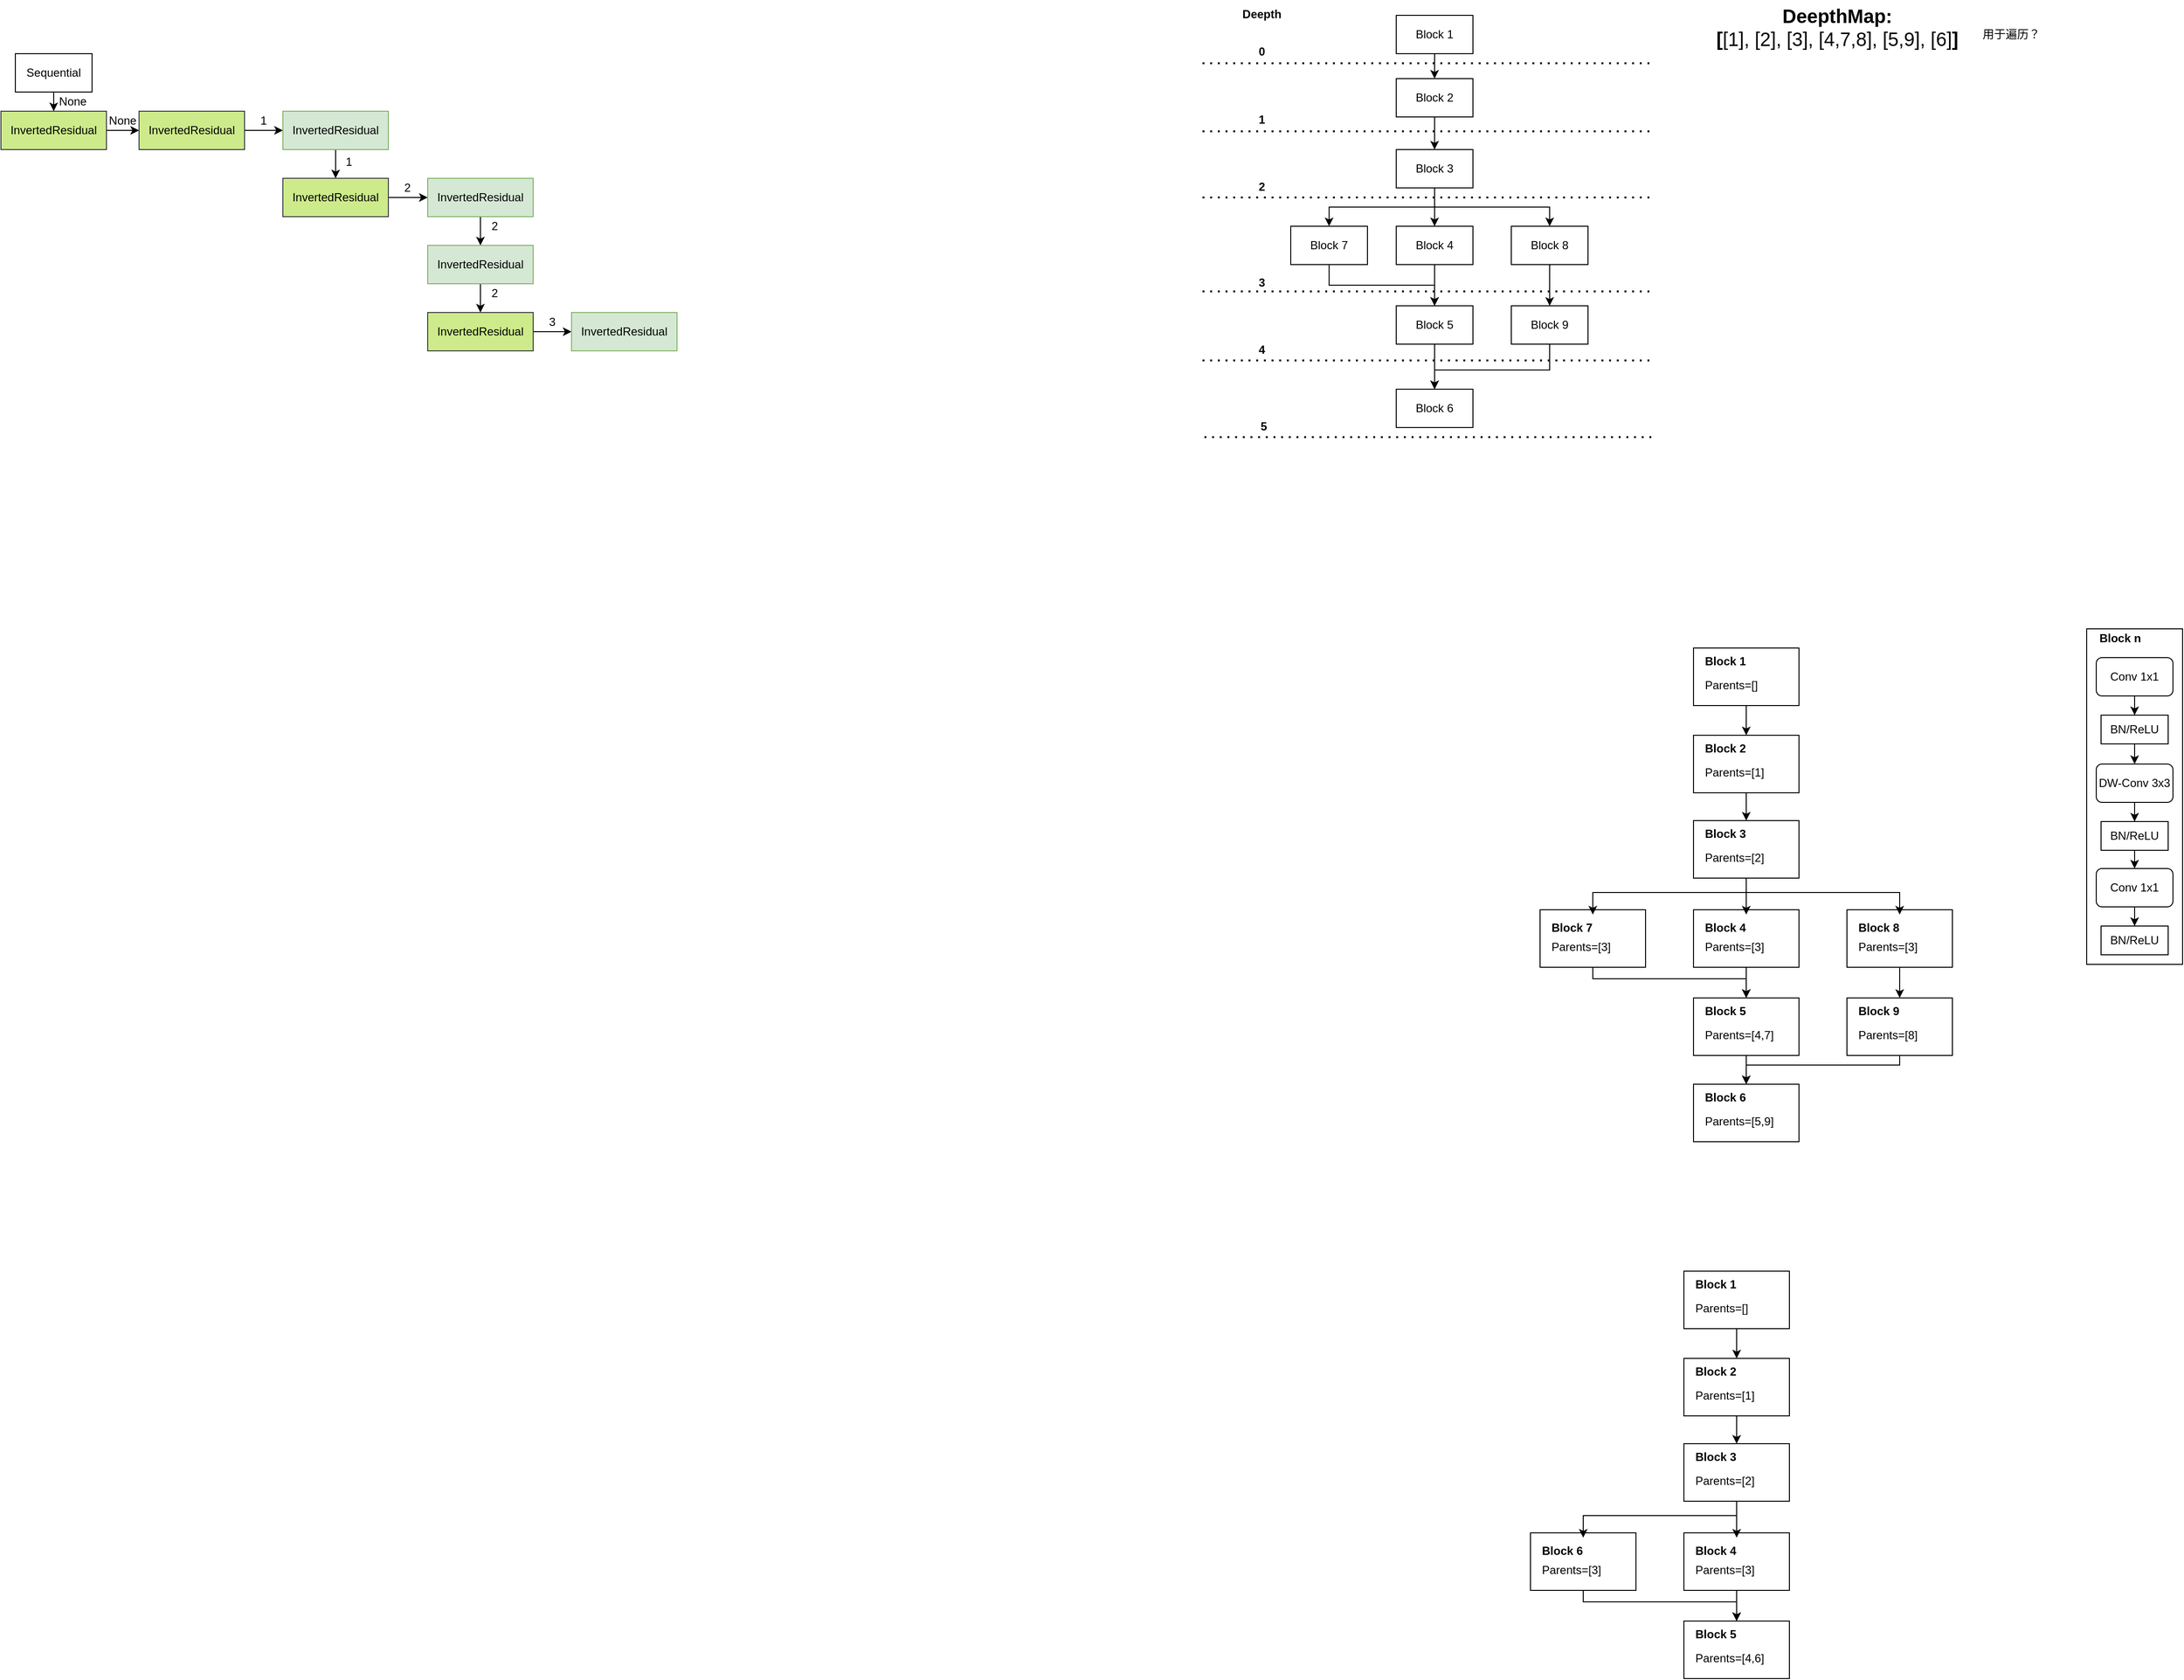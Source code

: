 <mxfile version="14.7.6" type="github">
  <diagram id="yYSWFKsf4J-W59a8yVvI" name="Page-1">
    <mxGraphModel dx="461" dy="673" grid="1" gridSize="10" guides="1" tooltips="1" connect="1" arrows="1" fold="1" page="1" pageScale="1" pageWidth="827" pageHeight="1169" math="0" shadow="0">
      <root>
        <mxCell id="0" />
        <mxCell id="1" parent="0" />
        <mxCell id="Z5-3QnoSSxAkNdHi2Z3w-297" value="" style="rounded=0;whiteSpace=wrap;html=1;" vertex="1" parent="1">
          <mxGeometry x="2520" y="720" width="100" height="350" as="geometry" />
        </mxCell>
        <mxCell id="Z5-3QnoSSxAkNdHi2Z3w-9" style="edgeStyle=orthogonalEdgeStyle;rounded=0;orthogonalLoop=1;jettySize=auto;html=1;exitX=0.5;exitY=1;exitDx=0;exitDy=0;" edge="1" parent="1" source="Z5-3QnoSSxAkNdHi2Z3w-1" target="Z5-3QnoSSxAkNdHi2Z3w-2">
          <mxGeometry relative="1" as="geometry" />
        </mxCell>
        <mxCell id="Z5-3QnoSSxAkNdHi2Z3w-1" value="Sequential" style="rounded=0;whiteSpace=wrap;html=1;" vertex="1" parent="1">
          <mxGeometry x="360" y="120" width="80" height="40" as="geometry" />
        </mxCell>
        <mxCell id="Z5-3QnoSSxAkNdHi2Z3w-10" style="edgeStyle=orthogonalEdgeStyle;rounded=0;orthogonalLoop=1;jettySize=auto;html=1;" edge="1" parent="1" source="Z5-3QnoSSxAkNdHi2Z3w-2" target="Z5-3QnoSSxAkNdHi2Z3w-4">
          <mxGeometry relative="1" as="geometry" />
        </mxCell>
        <mxCell id="Z5-3QnoSSxAkNdHi2Z3w-2" value="InvertedResidual" style="rounded=0;whiteSpace=wrap;html=1;fillColor=#cdeb8b;strokeColor=#36393d;" vertex="1" parent="1">
          <mxGeometry x="345" y="180" width="110" height="40" as="geometry" />
        </mxCell>
        <mxCell id="Z5-3QnoSSxAkNdHi2Z3w-11" style="edgeStyle=orthogonalEdgeStyle;rounded=0;orthogonalLoop=1;jettySize=auto;html=1;exitX=0.5;exitY=1;exitDx=0;exitDy=0;" edge="1" parent="1" source="Z5-3QnoSSxAkNdHi2Z3w-4" target="Z5-3QnoSSxAkNdHi2Z3w-5">
          <mxGeometry relative="1" as="geometry">
            <Array as="points">
              <mxPoint x="544" y="200" />
            </Array>
          </mxGeometry>
        </mxCell>
        <mxCell id="Z5-3QnoSSxAkNdHi2Z3w-4" value="InvertedResidual" style="rounded=0;whiteSpace=wrap;html=1;fillColor=#cdeb8b;strokeColor=#36393d;" vertex="1" parent="1">
          <mxGeometry x="489" y="180" width="110" height="40" as="geometry" />
        </mxCell>
        <mxCell id="Z5-3QnoSSxAkNdHi2Z3w-12" style="edgeStyle=orthogonalEdgeStyle;rounded=0;orthogonalLoop=1;jettySize=auto;html=1;exitX=0.5;exitY=1;exitDx=0;exitDy=0;" edge="1" parent="1" source="Z5-3QnoSSxAkNdHi2Z3w-5" target="Z5-3QnoSSxAkNdHi2Z3w-6">
          <mxGeometry relative="1" as="geometry" />
        </mxCell>
        <mxCell id="Z5-3QnoSSxAkNdHi2Z3w-5" value="InvertedResidual" style="rounded=0;whiteSpace=wrap;html=1;fillColor=#d5e8d4;strokeColor=#82b366;" vertex="1" parent="1">
          <mxGeometry x="639" y="180" width="110" height="40" as="geometry" />
        </mxCell>
        <mxCell id="Z5-3QnoSSxAkNdHi2Z3w-13" style="edgeStyle=orthogonalEdgeStyle;rounded=0;orthogonalLoop=1;jettySize=auto;html=1;exitX=0.5;exitY=1;exitDx=0;exitDy=0;entryX=0;entryY=0.5;entryDx=0;entryDy=0;" edge="1" parent="1" source="Z5-3QnoSSxAkNdHi2Z3w-6" target="Z5-3QnoSSxAkNdHi2Z3w-44">
          <mxGeometry relative="1" as="geometry">
            <mxPoint x="694" y="330" as="targetPoint" />
            <Array as="points">
              <mxPoint x="694" y="270" />
            </Array>
          </mxGeometry>
        </mxCell>
        <mxCell id="Z5-3QnoSSxAkNdHi2Z3w-6" value="InvertedResidual" style="rounded=0;whiteSpace=wrap;html=1;fillColor=#cdeb8b;strokeColor=#36393d;" vertex="1" parent="1">
          <mxGeometry x="639" y="250" width="110" height="40" as="geometry" />
        </mxCell>
        <mxCell id="Z5-3QnoSSxAkNdHi2Z3w-39" value="&lt;div&gt;None&lt;br&gt;&lt;/div&gt;" style="text;html=1;strokeColor=none;fillColor=none;align=center;verticalAlign=middle;whiteSpace=wrap;rounded=0;" vertex="1" parent="1">
          <mxGeometry x="400" y="160" width="40" height="20" as="geometry" />
        </mxCell>
        <mxCell id="Z5-3QnoSSxAkNdHi2Z3w-41" value="&lt;div&gt;None&lt;br&gt;&lt;/div&gt;" style="text;html=1;strokeColor=none;fillColor=none;align=center;verticalAlign=middle;whiteSpace=wrap;rounded=0;" vertex="1" parent="1">
          <mxGeometry x="452" y="180" width="40" height="20" as="geometry" />
        </mxCell>
        <mxCell id="Z5-3QnoSSxAkNdHi2Z3w-42" value="1" style="text;html=1;strokeColor=none;fillColor=none;align=center;verticalAlign=middle;whiteSpace=wrap;rounded=0;" vertex="1" parent="1">
          <mxGeometry x="599" y="180" width="40" height="20" as="geometry" />
        </mxCell>
        <mxCell id="Z5-3QnoSSxAkNdHi2Z3w-43" value="2" style="text;html=1;strokeColor=none;fillColor=none;align=center;verticalAlign=middle;whiteSpace=wrap;rounded=0;" vertex="1" parent="1">
          <mxGeometry x="749" y="250" width="40" height="20" as="geometry" />
        </mxCell>
        <mxCell id="Z5-3QnoSSxAkNdHi2Z3w-47" style="edgeStyle=orthogonalEdgeStyle;rounded=0;orthogonalLoop=1;jettySize=auto;html=1;exitX=0.5;exitY=1;exitDx=0;exitDy=0;" edge="1" parent="1" source="Z5-3QnoSSxAkNdHi2Z3w-44" target="Z5-3QnoSSxAkNdHi2Z3w-46">
          <mxGeometry relative="1" as="geometry" />
        </mxCell>
        <mxCell id="Z5-3QnoSSxAkNdHi2Z3w-44" value="InvertedResidual" style="rounded=0;whiteSpace=wrap;html=1;fillColor=#d5e8d4;strokeColor=#82b366;" vertex="1" parent="1">
          <mxGeometry x="790" y="250" width="110" height="40" as="geometry" />
        </mxCell>
        <mxCell id="Z5-3QnoSSxAkNdHi2Z3w-45" value="1" style="text;html=1;strokeColor=none;fillColor=none;align=center;verticalAlign=middle;whiteSpace=wrap;rounded=0;" vertex="1" parent="1">
          <mxGeometry x="688" y="223" width="40" height="20" as="geometry" />
        </mxCell>
        <mxCell id="Z5-3QnoSSxAkNdHi2Z3w-51" style="edgeStyle=orthogonalEdgeStyle;rounded=0;orthogonalLoop=1;jettySize=auto;html=1;exitX=0.5;exitY=1;exitDx=0;exitDy=0;" edge="1" parent="1" source="Z5-3QnoSSxAkNdHi2Z3w-46" target="Z5-3QnoSSxAkNdHi2Z3w-50">
          <mxGeometry relative="1" as="geometry" />
        </mxCell>
        <mxCell id="Z5-3QnoSSxAkNdHi2Z3w-46" value="InvertedResidual" style="rounded=0;whiteSpace=wrap;html=1;fillColor=#d5e8d4;strokeColor=#82b366;" vertex="1" parent="1">
          <mxGeometry x="790" y="320" width="110" height="40" as="geometry" />
        </mxCell>
        <mxCell id="Z5-3QnoSSxAkNdHi2Z3w-48" value="2" style="text;html=1;strokeColor=none;fillColor=none;align=center;verticalAlign=middle;whiteSpace=wrap;rounded=0;" vertex="1" parent="1">
          <mxGeometry x="840" y="290" width="40" height="20" as="geometry" />
        </mxCell>
        <mxCell id="Z5-3QnoSSxAkNdHi2Z3w-54" style="edgeStyle=orthogonalEdgeStyle;rounded=0;orthogonalLoop=1;jettySize=auto;html=1;exitX=1;exitY=0.5;exitDx=0;exitDy=0;" edge="1" parent="1" source="Z5-3QnoSSxAkNdHi2Z3w-50" target="Z5-3QnoSSxAkNdHi2Z3w-53">
          <mxGeometry relative="1" as="geometry" />
        </mxCell>
        <mxCell id="Z5-3QnoSSxAkNdHi2Z3w-50" value="InvertedResidual" style="rounded=0;whiteSpace=wrap;html=1;fillColor=#cdeb8b;strokeColor=#36393d;" vertex="1" parent="1">
          <mxGeometry x="790" y="390" width="110" height="40" as="geometry" />
        </mxCell>
        <mxCell id="Z5-3QnoSSxAkNdHi2Z3w-52" value="2" style="text;html=1;strokeColor=none;fillColor=none;align=center;verticalAlign=middle;whiteSpace=wrap;rounded=0;" vertex="1" parent="1">
          <mxGeometry x="840" y="360" width="40" height="20" as="geometry" />
        </mxCell>
        <mxCell id="Z5-3QnoSSxAkNdHi2Z3w-53" value="InvertedResidual" style="rounded=0;whiteSpace=wrap;html=1;fillColor=#d5e8d4;strokeColor=#82b366;" vertex="1" parent="1">
          <mxGeometry x="940" y="390" width="110" height="40" as="geometry" />
        </mxCell>
        <mxCell id="Z5-3QnoSSxAkNdHi2Z3w-55" value="3" style="text;html=1;strokeColor=none;fillColor=none;align=center;verticalAlign=middle;whiteSpace=wrap;rounded=0;" vertex="1" parent="1">
          <mxGeometry x="900" y="390" width="40" height="20" as="geometry" />
        </mxCell>
        <mxCell id="Z5-3QnoSSxAkNdHi2Z3w-64" style="edgeStyle=orthogonalEdgeStyle;rounded=0;orthogonalLoop=1;jettySize=auto;html=1;exitX=0.5;exitY=1;exitDx=0;exitDy=0;" edge="1" parent="1" source="Z5-3QnoSSxAkNdHi2Z3w-57" target="Z5-3QnoSSxAkNdHi2Z3w-58">
          <mxGeometry relative="1" as="geometry" />
        </mxCell>
        <mxCell id="Z5-3QnoSSxAkNdHi2Z3w-57" value="Block 1" style="rounded=0;whiteSpace=wrap;html=1;" vertex="1" parent="1">
          <mxGeometry x="1800" y="80" width="80" height="40" as="geometry" />
        </mxCell>
        <mxCell id="Z5-3QnoSSxAkNdHi2Z3w-65" style="edgeStyle=orthogonalEdgeStyle;rounded=0;orthogonalLoop=1;jettySize=auto;html=1;exitX=0.5;exitY=1;exitDx=0;exitDy=0;" edge="1" parent="1" source="Z5-3QnoSSxAkNdHi2Z3w-58" target="Z5-3QnoSSxAkNdHi2Z3w-59">
          <mxGeometry relative="1" as="geometry" />
        </mxCell>
        <mxCell id="Z5-3QnoSSxAkNdHi2Z3w-58" value="Block 2" style="rounded=0;whiteSpace=wrap;html=1;" vertex="1" parent="1">
          <mxGeometry x="1800" y="146" width="80" height="40" as="geometry" />
        </mxCell>
        <mxCell id="Z5-3QnoSSxAkNdHi2Z3w-66" style="edgeStyle=orthogonalEdgeStyle;rounded=0;orthogonalLoop=1;jettySize=auto;html=1;exitX=0.5;exitY=1;exitDx=0;exitDy=0;entryX=0.5;entryY=0;entryDx=0;entryDy=0;" edge="1" parent="1" source="Z5-3QnoSSxAkNdHi2Z3w-59" target="Z5-3QnoSSxAkNdHi2Z3w-60">
          <mxGeometry relative="1" as="geometry" />
        </mxCell>
        <mxCell id="Z5-3QnoSSxAkNdHi2Z3w-67" style="edgeStyle=orthogonalEdgeStyle;rounded=0;orthogonalLoop=1;jettySize=auto;html=1;exitX=0.5;exitY=1;exitDx=0;exitDy=0;" edge="1" parent="1" source="Z5-3QnoSSxAkNdHi2Z3w-59" target="Z5-3QnoSSxAkNdHi2Z3w-61">
          <mxGeometry relative="1" as="geometry" />
        </mxCell>
        <mxCell id="Z5-3QnoSSxAkNdHi2Z3w-68" style="edgeStyle=orthogonalEdgeStyle;rounded=0;orthogonalLoop=1;jettySize=auto;html=1;exitX=0.5;exitY=1;exitDx=0;exitDy=0;" edge="1" parent="1" source="Z5-3QnoSSxAkNdHi2Z3w-59" target="Z5-3QnoSSxAkNdHi2Z3w-62">
          <mxGeometry relative="1" as="geometry" />
        </mxCell>
        <mxCell id="Z5-3QnoSSxAkNdHi2Z3w-59" value="Block 3" style="rounded=0;whiteSpace=wrap;html=1;" vertex="1" parent="1">
          <mxGeometry x="1800" y="220" width="80" height="40" as="geometry" />
        </mxCell>
        <mxCell id="Z5-3QnoSSxAkNdHi2Z3w-69" style="edgeStyle=orthogonalEdgeStyle;rounded=0;orthogonalLoop=1;jettySize=auto;html=1;exitX=0.5;exitY=1;exitDx=0;exitDy=0;" edge="1" parent="1" source="Z5-3QnoSSxAkNdHi2Z3w-60" target="Z5-3QnoSSxAkNdHi2Z3w-63">
          <mxGeometry relative="1" as="geometry" />
        </mxCell>
        <mxCell id="Z5-3QnoSSxAkNdHi2Z3w-60" value="Block 4" style="rounded=0;whiteSpace=wrap;html=1;" vertex="1" parent="1">
          <mxGeometry x="1800" y="300" width="80" height="40" as="geometry" />
        </mxCell>
        <mxCell id="Z5-3QnoSSxAkNdHi2Z3w-103" style="edgeStyle=orthogonalEdgeStyle;rounded=0;orthogonalLoop=1;jettySize=auto;html=1;exitX=0.5;exitY=1;exitDx=0;exitDy=0;" edge="1" parent="1" source="Z5-3QnoSSxAkNdHi2Z3w-61" target="Z5-3QnoSSxAkNdHi2Z3w-63">
          <mxGeometry relative="1" as="geometry" />
        </mxCell>
        <mxCell id="Z5-3QnoSSxAkNdHi2Z3w-61" value="Block 7" style="rounded=0;whiteSpace=wrap;html=1;" vertex="1" parent="1">
          <mxGeometry x="1690" y="300" width="80" height="40" as="geometry" />
        </mxCell>
        <mxCell id="Z5-3QnoSSxAkNdHi2Z3w-104" style="edgeStyle=orthogonalEdgeStyle;rounded=0;orthogonalLoop=1;jettySize=auto;html=1;exitX=0.5;exitY=1;exitDx=0;exitDy=0;" edge="1" parent="1" source="Z5-3QnoSSxAkNdHi2Z3w-62" target="Z5-3QnoSSxAkNdHi2Z3w-102">
          <mxGeometry relative="1" as="geometry" />
        </mxCell>
        <mxCell id="Z5-3QnoSSxAkNdHi2Z3w-62" value="Block 8" style="rounded=0;whiteSpace=wrap;html=1;" vertex="1" parent="1">
          <mxGeometry x="1920" y="300" width="80" height="40" as="geometry" />
        </mxCell>
        <mxCell id="Z5-3QnoSSxAkNdHi2Z3w-108" style="edgeStyle=orthogonalEdgeStyle;rounded=0;orthogonalLoop=1;jettySize=auto;html=1;exitX=0.5;exitY=1;exitDx=0;exitDy=0;entryX=0.5;entryY=0;entryDx=0;entryDy=0;" edge="1" parent="1" source="Z5-3QnoSSxAkNdHi2Z3w-63" target="Z5-3QnoSSxAkNdHi2Z3w-107">
          <mxGeometry relative="1" as="geometry" />
        </mxCell>
        <mxCell id="Z5-3QnoSSxAkNdHi2Z3w-63" value="Block 5" style="rounded=0;whiteSpace=wrap;html=1;" vertex="1" parent="1">
          <mxGeometry x="1800" y="383" width="80" height="40" as="geometry" />
        </mxCell>
        <mxCell id="Z5-3QnoSSxAkNdHi2Z3w-72" value="" style="endArrow=none;dashed=1;html=1;dashPattern=1 3;strokeWidth=2;" edge="1" parent="1">
          <mxGeometry width="50" height="50" relative="1" as="geometry">
            <mxPoint x="1598" y="130" as="sourcePoint" />
            <mxPoint x="2068" y="130" as="targetPoint" />
          </mxGeometry>
        </mxCell>
        <mxCell id="Z5-3QnoSSxAkNdHi2Z3w-73" value="" style="endArrow=none;dashed=1;html=1;dashPattern=1 3;strokeWidth=2;" edge="1" parent="1">
          <mxGeometry width="50" height="50" relative="1" as="geometry">
            <mxPoint x="1598" y="201" as="sourcePoint" />
            <mxPoint x="2068" y="201" as="targetPoint" />
          </mxGeometry>
        </mxCell>
        <mxCell id="Z5-3QnoSSxAkNdHi2Z3w-74" value="" style="endArrow=none;dashed=1;html=1;dashPattern=1 3;strokeWidth=2;" edge="1" parent="1">
          <mxGeometry width="50" height="50" relative="1" as="geometry">
            <mxPoint x="1598" y="270" as="sourcePoint" />
            <mxPoint x="2068" y="270" as="targetPoint" />
          </mxGeometry>
        </mxCell>
        <mxCell id="Z5-3QnoSSxAkNdHi2Z3w-75" value="" style="endArrow=none;dashed=1;html=1;dashPattern=1 3;strokeWidth=2;" edge="1" parent="1">
          <mxGeometry width="50" height="50" relative="1" as="geometry">
            <mxPoint x="1598" y="368" as="sourcePoint" />
            <mxPoint x="2068" y="368" as="targetPoint" />
          </mxGeometry>
        </mxCell>
        <mxCell id="Z5-3QnoSSxAkNdHi2Z3w-76" value="" style="endArrow=none;dashed=1;html=1;dashPattern=1 3;strokeWidth=2;" edge="1" parent="1">
          <mxGeometry width="50" height="50" relative="1" as="geometry">
            <mxPoint x="1598" y="440" as="sourcePoint" />
            <mxPoint x="2068" y="440" as="targetPoint" />
          </mxGeometry>
        </mxCell>
        <mxCell id="Z5-3QnoSSxAkNdHi2Z3w-77" value="&lt;b&gt;Deepth&lt;/b&gt;" style="text;html=1;strokeColor=none;fillColor=none;align=center;verticalAlign=middle;whiteSpace=wrap;rounded=0;" vertex="1" parent="1">
          <mxGeometry x="1640" y="69" width="40" height="20" as="geometry" />
        </mxCell>
        <mxCell id="Z5-3QnoSSxAkNdHi2Z3w-78" value="&lt;b&gt;0&lt;/b&gt;" style="text;html=1;strokeColor=none;fillColor=none;align=center;verticalAlign=middle;whiteSpace=wrap;rounded=0;" vertex="1" parent="1">
          <mxGeometry x="1640" y="108" width="40" height="20" as="geometry" />
        </mxCell>
        <mxCell id="Z5-3QnoSSxAkNdHi2Z3w-79" value="1" style="text;html=1;strokeColor=none;fillColor=none;align=center;verticalAlign=middle;whiteSpace=wrap;rounded=0;fontStyle=1" vertex="1" parent="1">
          <mxGeometry x="1640" y="179" width="40" height="20" as="geometry" />
        </mxCell>
        <mxCell id="Z5-3QnoSSxAkNdHi2Z3w-80" value="2" style="text;html=1;strokeColor=none;fillColor=none;align=center;verticalAlign=middle;whiteSpace=wrap;rounded=0;fontStyle=1" vertex="1" parent="1">
          <mxGeometry x="1640" y="249" width="40" height="20" as="geometry" />
        </mxCell>
        <mxCell id="Z5-3QnoSSxAkNdHi2Z3w-81" value="3" style="text;html=1;strokeColor=none;fillColor=none;align=center;verticalAlign=middle;whiteSpace=wrap;rounded=0;fontStyle=1" vertex="1" parent="1">
          <mxGeometry x="1640" y="349" width="40" height="20" as="geometry" />
        </mxCell>
        <mxCell id="Z5-3QnoSSxAkNdHi2Z3w-82" value="4" style="text;html=1;strokeColor=none;fillColor=none;align=center;verticalAlign=middle;whiteSpace=wrap;rounded=0;fontStyle=1" vertex="1" parent="1">
          <mxGeometry x="1640" y="419" width="40" height="20" as="geometry" />
        </mxCell>
        <mxCell id="Z5-3QnoSSxAkNdHi2Z3w-109" style="edgeStyle=orthogonalEdgeStyle;rounded=0;orthogonalLoop=1;jettySize=auto;html=1;exitX=0.5;exitY=1;exitDx=0;exitDy=0;entryX=0.5;entryY=0;entryDx=0;entryDy=0;" edge="1" parent="1" source="Z5-3QnoSSxAkNdHi2Z3w-102" target="Z5-3QnoSSxAkNdHi2Z3w-107">
          <mxGeometry relative="1" as="geometry">
            <Array as="points">
              <mxPoint x="1960" y="450" />
              <mxPoint x="1840" y="450" />
            </Array>
          </mxGeometry>
        </mxCell>
        <mxCell id="Z5-3QnoSSxAkNdHi2Z3w-102" value="Block 9" style="rounded=0;whiteSpace=wrap;html=1;" vertex="1" parent="1">
          <mxGeometry x="1920" y="383" width="80" height="40" as="geometry" />
        </mxCell>
        <mxCell id="Z5-3QnoSSxAkNdHi2Z3w-105" value="" style="endArrow=none;dashed=1;html=1;dashPattern=1 3;strokeWidth=2;" edge="1" parent="1">
          <mxGeometry width="50" height="50" relative="1" as="geometry">
            <mxPoint x="1600" y="520" as="sourcePoint" />
            <mxPoint x="2070" y="520" as="targetPoint" />
          </mxGeometry>
        </mxCell>
        <mxCell id="Z5-3QnoSSxAkNdHi2Z3w-106" value="5" style="text;html=1;strokeColor=none;fillColor=none;align=center;verticalAlign=middle;whiteSpace=wrap;rounded=0;fontStyle=1" vertex="1" parent="1">
          <mxGeometry x="1642" y="499" width="40" height="20" as="geometry" />
        </mxCell>
        <mxCell id="Z5-3QnoSSxAkNdHi2Z3w-107" value="Block 6" style="rounded=0;whiteSpace=wrap;html=1;" vertex="1" parent="1">
          <mxGeometry x="1800" y="470" width="80" height="40" as="geometry" />
        </mxCell>
        <mxCell id="Z5-3QnoSSxAkNdHi2Z3w-110" value="&lt;div&gt;&lt;b&gt;&lt;font style=&quot;font-size: 20px&quot;&gt;DeepthMap:&lt;/font&gt;&lt;/b&gt;&lt;/div&gt;&lt;div&gt;&lt;b&gt;&lt;font style=&quot;font-size: 20px&quot;&gt;[&lt;/font&gt;&lt;/b&gt;&lt;font style=&quot;font-size: 20px&quot;&gt;[1], [2], [3], [4,7,8], [5,9], [6]&lt;/font&gt;&lt;b&gt;&lt;font style=&quot;font-size: 20px&quot;&gt;]&lt;/font&gt;&lt;/b&gt;&lt;/div&gt;" style="text;html=1;strokeColor=none;fillColor=none;align=center;verticalAlign=middle;whiteSpace=wrap;rounded=0;" vertex="1" parent="1">
          <mxGeometry x="2130" y="64.5" width="260" height="55.5" as="geometry" />
        </mxCell>
        <mxCell id="Z5-3QnoSSxAkNdHi2Z3w-111" value="用于遍历？" style="text;html=1;strokeColor=none;fillColor=none;align=center;verticalAlign=middle;whiteSpace=wrap;rounded=0;" vertex="1" parent="1">
          <mxGeometry x="2402" y="85" width="79" height="30" as="geometry" />
        </mxCell>
        <mxCell id="Z5-3QnoSSxAkNdHi2Z3w-139" value="" style="group" vertex="1" connectable="0" parent="1">
          <mxGeometry x="2110" y="740" width="110" height="60" as="geometry" />
        </mxCell>
        <mxCell id="Z5-3QnoSSxAkNdHi2Z3w-136" value="" style="rounded=0;whiteSpace=wrap;html=1;" vertex="1" parent="Z5-3QnoSSxAkNdHi2Z3w-139">
          <mxGeometry width="110" height="60" as="geometry" />
        </mxCell>
        <mxCell id="Z5-3QnoSSxAkNdHi2Z3w-137" value="Block 1" style="text;whiteSpace=wrap;html=1;fontStyle=1" vertex="1" parent="Z5-3QnoSSxAkNdHi2Z3w-139">
          <mxGeometry x="10" width="60" height="30" as="geometry" />
        </mxCell>
        <mxCell id="Z5-3QnoSSxAkNdHi2Z3w-138" value="Parents=[]" style="text;whiteSpace=wrap;html=1;" vertex="1" parent="Z5-3QnoSSxAkNdHi2Z3w-139">
          <mxGeometry x="10" y="25" width="80" height="20" as="geometry" />
        </mxCell>
        <mxCell id="Z5-3QnoSSxAkNdHi2Z3w-146" value="" style="group" vertex="1" connectable="0" parent="1">
          <mxGeometry x="2110" y="831" width="110" height="60" as="geometry" />
        </mxCell>
        <mxCell id="Z5-3QnoSSxAkNdHi2Z3w-140" value="" style="rounded=0;whiteSpace=wrap;html=1;" vertex="1" parent="Z5-3QnoSSxAkNdHi2Z3w-146">
          <mxGeometry width="110" height="60" as="geometry" />
        </mxCell>
        <mxCell id="Z5-3QnoSSxAkNdHi2Z3w-141" value="Block 2" style="text;whiteSpace=wrap;html=1;fontStyle=1" vertex="1" parent="Z5-3QnoSSxAkNdHi2Z3w-146">
          <mxGeometry x="10" width="60" height="30" as="geometry" />
        </mxCell>
        <mxCell id="Z5-3QnoSSxAkNdHi2Z3w-142" value="Parents=[1]" style="text;whiteSpace=wrap;html=1;" vertex="1" parent="Z5-3QnoSSxAkNdHi2Z3w-146">
          <mxGeometry x="10" y="25" width="80" height="20" as="geometry" />
        </mxCell>
        <mxCell id="Z5-3QnoSSxAkNdHi2Z3w-147" value="" style="group" vertex="1" connectable="0" parent="1">
          <mxGeometry x="2110" y="920" width="110" height="60" as="geometry" />
        </mxCell>
        <mxCell id="Z5-3QnoSSxAkNdHi2Z3w-143" value="" style="rounded=0;whiteSpace=wrap;html=1;" vertex="1" parent="Z5-3QnoSSxAkNdHi2Z3w-147">
          <mxGeometry width="110" height="60" as="geometry" />
        </mxCell>
        <mxCell id="Z5-3QnoSSxAkNdHi2Z3w-144" value="Block 3" style="text;whiteSpace=wrap;html=1;fontStyle=1" vertex="1" parent="Z5-3QnoSSxAkNdHi2Z3w-147">
          <mxGeometry x="10" width="60" height="30" as="geometry" />
        </mxCell>
        <mxCell id="Z5-3QnoSSxAkNdHi2Z3w-145" value="Parents=[2]" style="text;whiteSpace=wrap;html=1;" vertex="1" parent="Z5-3QnoSSxAkNdHi2Z3w-147">
          <mxGeometry x="10" y="25" width="80" height="20" as="geometry" />
        </mxCell>
        <mxCell id="Z5-3QnoSSxAkNdHi2Z3w-148" value="" style="group" vertex="1" connectable="0" parent="1">
          <mxGeometry x="2110" y="1013" width="110" height="60" as="geometry" />
        </mxCell>
        <mxCell id="Z5-3QnoSSxAkNdHi2Z3w-149" value="" style="rounded=0;whiteSpace=wrap;html=1;" vertex="1" parent="Z5-3QnoSSxAkNdHi2Z3w-148">
          <mxGeometry width="110" height="60" as="geometry" />
        </mxCell>
        <mxCell id="Z5-3QnoSSxAkNdHi2Z3w-150" value="Block 4" style="text;whiteSpace=wrap;html=1;fontStyle=1" vertex="1" parent="Z5-3QnoSSxAkNdHi2Z3w-148">
          <mxGeometry x="10" y="5" width="60" height="30" as="geometry" />
        </mxCell>
        <mxCell id="Z5-3QnoSSxAkNdHi2Z3w-151" value="Parents=[3]" style="text;whiteSpace=wrap;html=1;" vertex="1" parent="Z5-3QnoSSxAkNdHi2Z3w-148">
          <mxGeometry x="10" y="25" width="80" height="20" as="geometry" />
        </mxCell>
        <mxCell id="Z5-3QnoSSxAkNdHi2Z3w-157" value="" style="group" vertex="1" connectable="0" parent="1">
          <mxGeometry x="2110" y="1105" width="110" height="60" as="geometry" />
        </mxCell>
        <mxCell id="Z5-3QnoSSxAkNdHi2Z3w-158" value="" style="rounded=0;whiteSpace=wrap;html=1;" vertex="1" parent="Z5-3QnoSSxAkNdHi2Z3w-157">
          <mxGeometry width="110" height="60" as="geometry" />
        </mxCell>
        <mxCell id="Z5-3QnoSSxAkNdHi2Z3w-159" value="Block 5" style="text;whiteSpace=wrap;html=1;fontStyle=1" vertex="1" parent="Z5-3QnoSSxAkNdHi2Z3w-157">
          <mxGeometry x="10" width="60" height="30" as="geometry" />
        </mxCell>
        <mxCell id="Z5-3QnoSSxAkNdHi2Z3w-160" value="Parents=[4,7]" style="text;whiteSpace=wrap;html=1;" vertex="1" parent="Z5-3QnoSSxAkNdHi2Z3w-157">
          <mxGeometry x="10" y="25" width="80" height="20" as="geometry" />
        </mxCell>
        <mxCell id="Z5-3QnoSSxAkNdHi2Z3w-161" style="edgeStyle=orthogonalEdgeStyle;rounded=0;orthogonalLoop=1;jettySize=auto;html=1;exitX=0.5;exitY=1;exitDx=0;exitDy=0;entryX=0.75;entryY=0;entryDx=0;entryDy=0;" edge="1" parent="1" source="Z5-3QnoSSxAkNdHi2Z3w-136" target="Z5-3QnoSSxAkNdHi2Z3w-141">
          <mxGeometry relative="1" as="geometry" />
        </mxCell>
        <mxCell id="Z5-3QnoSSxAkNdHi2Z3w-163" style="edgeStyle=orthogonalEdgeStyle;rounded=0;orthogonalLoop=1;jettySize=auto;html=1;exitX=0.5;exitY=1;exitDx=0;exitDy=0;entryX=0.75;entryY=0;entryDx=0;entryDy=0;" edge="1" parent="1" source="Z5-3QnoSSxAkNdHi2Z3w-140" target="Z5-3QnoSSxAkNdHi2Z3w-144">
          <mxGeometry relative="1" as="geometry" />
        </mxCell>
        <mxCell id="Z5-3QnoSSxAkNdHi2Z3w-164" style="edgeStyle=orthogonalEdgeStyle;rounded=0;orthogonalLoop=1;jettySize=auto;html=1;exitX=0.5;exitY=1;exitDx=0;exitDy=0;entryX=0.75;entryY=0;entryDx=0;entryDy=0;" edge="1" parent="1" source="Z5-3QnoSSxAkNdHi2Z3w-143" target="Z5-3QnoSSxAkNdHi2Z3w-150">
          <mxGeometry relative="1" as="geometry" />
        </mxCell>
        <mxCell id="Z5-3QnoSSxAkNdHi2Z3w-165" style="edgeStyle=orthogonalEdgeStyle;rounded=0;orthogonalLoop=1;jettySize=auto;html=1;exitX=0.5;exitY=1;exitDx=0;exitDy=0;entryX=0.75;entryY=0;entryDx=0;entryDy=0;" edge="1" parent="1" source="Z5-3QnoSSxAkNdHi2Z3w-149" target="Z5-3QnoSSxAkNdHi2Z3w-159">
          <mxGeometry relative="1" as="geometry" />
        </mxCell>
        <mxCell id="Z5-3QnoSSxAkNdHi2Z3w-166" value="" style="group" vertex="1" connectable="0" parent="1">
          <mxGeometry x="2110" y="1195" width="110" height="60" as="geometry" />
        </mxCell>
        <mxCell id="Z5-3QnoSSxAkNdHi2Z3w-167" value="" style="rounded=0;whiteSpace=wrap;html=1;" vertex="1" parent="Z5-3QnoSSxAkNdHi2Z3w-166">
          <mxGeometry width="110" height="60" as="geometry" />
        </mxCell>
        <mxCell id="Z5-3QnoSSxAkNdHi2Z3w-168" value="Block 6" style="text;whiteSpace=wrap;html=1;fontStyle=1" vertex="1" parent="Z5-3QnoSSxAkNdHi2Z3w-166">
          <mxGeometry x="10" width="60" height="30" as="geometry" />
        </mxCell>
        <mxCell id="Z5-3QnoSSxAkNdHi2Z3w-169" value="Parents=[5,9]" style="text;whiteSpace=wrap;html=1;" vertex="1" parent="Z5-3QnoSSxAkNdHi2Z3w-166">
          <mxGeometry x="10" y="25" width="80" height="20" as="geometry" />
        </mxCell>
        <mxCell id="Z5-3QnoSSxAkNdHi2Z3w-170" value="" style="group" vertex="1" connectable="0" parent="1">
          <mxGeometry x="1950" y="1013" width="110" height="60" as="geometry" />
        </mxCell>
        <mxCell id="Z5-3QnoSSxAkNdHi2Z3w-171" value="" style="rounded=0;whiteSpace=wrap;html=1;" vertex="1" parent="Z5-3QnoSSxAkNdHi2Z3w-170">
          <mxGeometry width="110" height="60" as="geometry" />
        </mxCell>
        <mxCell id="Z5-3QnoSSxAkNdHi2Z3w-172" value="Block 7" style="text;whiteSpace=wrap;html=1;fontStyle=1" vertex="1" parent="Z5-3QnoSSxAkNdHi2Z3w-170">
          <mxGeometry x="10" y="5" width="60" height="30" as="geometry" />
        </mxCell>
        <mxCell id="Z5-3QnoSSxAkNdHi2Z3w-173" value="Parents=[3]" style="text;whiteSpace=wrap;html=1;" vertex="1" parent="Z5-3QnoSSxAkNdHi2Z3w-170">
          <mxGeometry x="10" y="25" width="80" height="20" as="geometry" />
        </mxCell>
        <mxCell id="Z5-3QnoSSxAkNdHi2Z3w-174" value="" style="group" vertex="1" connectable="0" parent="1">
          <mxGeometry x="2270" y="1013" width="110" height="60" as="geometry" />
        </mxCell>
        <mxCell id="Z5-3QnoSSxAkNdHi2Z3w-175" value="" style="rounded=0;whiteSpace=wrap;html=1;" vertex="1" parent="Z5-3QnoSSxAkNdHi2Z3w-174">
          <mxGeometry width="110" height="60" as="geometry" />
        </mxCell>
        <mxCell id="Z5-3QnoSSxAkNdHi2Z3w-176" value="Block 8" style="text;whiteSpace=wrap;html=1;fontStyle=1" vertex="1" parent="Z5-3QnoSSxAkNdHi2Z3w-174">
          <mxGeometry x="10" y="5" width="60" height="30" as="geometry" />
        </mxCell>
        <mxCell id="Z5-3QnoSSxAkNdHi2Z3w-177" value="Parents=[3]" style="text;whiteSpace=wrap;html=1;" vertex="1" parent="Z5-3QnoSSxAkNdHi2Z3w-174">
          <mxGeometry x="10" y="25" width="80" height="20" as="geometry" />
        </mxCell>
        <mxCell id="Z5-3QnoSSxAkNdHi2Z3w-178" value="" style="group" vertex="1" connectable="0" parent="1">
          <mxGeometry x="2270" y="1105" width="110" height="60" as="geometry" />
        </mxCell>
        <mxCell id="Z5-3QnoSSxAkNdHi2Z3w-179" value="" style="rounded=0;whiteSpace=wrap;html=1;" vertex="1" parent="Z5-3QnoSSxAkNdHi2Z3w-178">
          <mxGeometry width="110" height="60" as="geometry" />
        </mxCell>
        <mxCell id="Z5-3QnoSSxAkNdHi2Z3w-180" value="Block 9" style="text;whiteSpace=wrap;html=1;fontStyle=1" vertex="1" parent="Z5-3QnoSSxAkNdHi2Z3w-178">
          <mxGeometry x="10" width="60" height="30" as="geometry" />
        </mxCell>
        <mxCell id="Z5-3QnoSSxAkNdHi2Z3w-181" value="Parents=[8]" style="text;whiteSpace=wrap;html=1;" vertex="1" parent="Z5-3QnoSSxAkNdHi2Z3w-178">
          <mxGeometry x="10" y="25" width="80" height="20" as="geometry" />
        </mxCell>
        <mxCell id="Z5-3QnoSSxAkNdHi2Z3w-182" style="edgeStyle=orthogonalEdgeStyle;rounded=0;orthogonalLoop=1;jettySize=auto;html=1;exitX=0.5;exitY=1;exitDx=0;exitDy=0;entryX=0.75;entryY=0;entryDx=0;entryDy=0;" edge="1" parent="1" source="Z5-3QnoSSxAkNdHi2Z3w-143" target="Z5-3QnoSSxAkNdHi2Z3w-172">
          <mxGeometry relative="1" as="geometry">
            <mxPoint x="2005" y="1010" as="targetPoint" />
            <Array as="points">
              <mxPoint x="2165" y="995" />
              <mxPoint x="2005" y="995" />
            </Array>
          </mxGeometry>
        </mxCell>
        <mxCell id="Z5-3QnoSSxAkNdHi2Z3w-183" style="edgeStyle=orthogonalEdgeStyle;rounded=0;orthogonalLoop=1;jettySize=auto;html=1;exitX=0.5;exitY=1;exitDx=0;exitDy=0;entryX=0.75;entryY=0;entryDx=0;entryDy=0;" edge="1" parent="1" source="Z5-3QnoSSxAkNdHi2Z3w-143" target="Z5-3QnoSSxAkNdHi2Z3w-176">
          <mxGeometry relative="1" as="geometry">
            <Array as="points">
              <mxPoint x="2165" y="995" />
              <mxPoint x="2325" y="995" />
            </Array>
          </mxGeometry>
        </mxCell>
        <mxCell id="Z5-3QnoSSxAkNdHi2Z3w-184" style="edgeStyle=orthogonalEdgeStyle;rounded=0;orthogonalLoop=1;jettySize=auto;html=1;exitX=0.5;exitY=1;exitDx=0;exitDy=0;entryX=0.75;entryY=0;entryDx=0;entryDy=0;" edge="1" parent="1" source="Z5-3QnoSSxAkNdHi2Z3w-175" target="Z5-3QnoSSxAkNdHi2Z3w-180">
          <mxGeometry relative="1" as="geometry" />
        </mxCell>
        <mxCell id="Z5-3QnoSSxAkNdHi2Z3w-185" style="edgeStyle=orthogonalEdgeStyle;rounded=0;orthogonalLoop=1;jettySize=auto;html=1;exitX=0.5;exitY=1;exitDx=0;exitDy=0;entryX=0.5;entryY=0;entryDx=0;entryDy=0;" edge="1" parent="1" source="Z5-3QnoSSxAkNdHi2Z3w-179" target="Z5-3QnoSSxAkNdHi2Z3w-167">
          <mxGeometry relative="1" as="geometry">
            <Array as="points">
              <mxPoint x="2325" y="1175" />
              <mxPoint x="2165" y="1175" />
            </Array>
          </mxGeometry>
        </mxCell>
        <mxCell id="Z5-3QnoSSxAkNdHi2Z3w-186" style="edgeStyle=orthogonalEdgeStyle;rounded=0;orthogonalLoop=1;jettySize=auto;html=1;exitX=0.5;exitY=1;exitDx=0;exitDy=0;" edge="1" parent="1" source="Z5-3QnoSSxAkNdHi2Z3w-158">
          <mxGeometry relative="1" as="geometry">
            <mxPoint x="2165" y="1195" as="targetPoint" />
          </mxGeometry>
        </mxCell>
        <mxCell id="Z5-3QnoSSxAkNdHi2Z3w-188" style="edgeStyle=orthogonalEdgeStyle;rounded=0;orthogonalLoop=1;jettySize=auto;html=1;exitX=0.5;exitY=1;exitDx=0;exitDy=0;entryX=0.75;entryY=0;entryDx=0;entryDy=0;" edge="1" parent="1" source="Z5-3QnoSSxAkNdHi2Z3w-171" target="Z5-3QnoSSxAkNdHi2Z3w-159">
          <mxGeometry relative="1" as="geometry">
            <Array as="points">
              <mxPoint x="2005" y="1085" />
              <mxPoint x="2165" y="1085" />
            </Array>
          </mxGeometry>
        </mxCell>
        <mxCell id="Z5-3QnoSSxAkNdHi2Z3w-236" value="" style="group" vertex="1" connectable="0" parent="1">
          <mxGeometry x="2100" y="1390" width="110" height="60" as="geometry" />
        </mxCell>
        <mxCell id="Z5-3QnoSSxAkNdHi2Z3w-237" value="" style="rounded=0;whiteSpace=wrap;html=1;" vertex="1" parent="Z5-3QnoSSxAkNdHi2Z3w-236">
          <mxGeometry width="110" height="60" as="geometry" />
        </mxCell>
        <mxCell id="Z5-3QnoSSxAkNdHi2Z3w-238" value="Block 1" style="text;whiteSpace=wrap;html=1;fontStyle=1" vertex="1" parent="Z5-3QnoSSxAkNdHi2Z3w-236">
          <mxGeometry x="10" width="60" height="30" as="geometry" />
        </mxCell>
        <mxCell id="Z5-3QnoSSxAkNdHi2Z3w-239" value="Parents=[]" style="text;whiteSpace=wrap;html=1;" vertex="1" parent="Z5-3QnoSSxAkNdHi2Z3w-236">
          <mxGeometry x="10" y="25" width="80" height="20" as="geometry" />
        </mxCell>
        <mxCell id="Z5-3QnoSSxAkNdHi2Z3w-240" value="" style="group" vertex="1" connectable="0" parent="1">
          <mxGeometry x="2100" y="1481" width="110" height="60" as="geometry" />
        </mxCell>
        <mxCell id="Z5-3QnoSSxAkNdHi2Z3w-241" value="" style="rounded=0;whiteSpace=wrap;html=1;" vertex="1" parent="Z5-3QnoSSxAkNdHi2Z3w-240">
          <mxGeometry width="110" height="60" as="geometry" />
        </mxCell>
        <mxCell id="Z5-3QnoSSxAkNdHi2Z3w-242" value="Block 2" style="text;whiteSpace=wrap;html=1;fontStyle=1" vertex="1" parent="Z5-3QnoSSxAkNdHi2Z3w-240">
          <mxGeometry x="10" width="60" height="30" as="geometry" />
        </mxCell>
        <mxCell id="Z5-3QnoSSxAkNdHi2Z3w-243" value="Parents=[1]" style="text;whiteSpace=wrap;html=1;" vertex="1" parent="Z5-3QnoSSxAkNdHi2Z3w-240">
          <mxGeometry x="10" y="25" width="80" height="20" as="geometry" />
        </mxCell>
        <mxCell id="Z5-3QnoSSxAkNdHi2Z3w-244" value="" style="group" vertex="1" connectable="0" parent="1">
          <mxGeometry x="2100" y="1570" width="110" height="60" as="geometry" />
        </mxCell>
        <mxCell id="Z5-3QnoSSxAkNdHi2Z3w-245" value="" style="rounded=0;whiteSpace=wrap;html=1;" vertex="1" parent="Z5-3QnoSSxAkNdHi2Z3w-244">
          <mxGeometry width="110" height="60" as="geometry" />
        </mxCell>
        <mxCell id="Z5-3QnoSSxAkNdHi2Z3w-246" value="Block 3" style="text;whiteSpace=wrap;html=1;fontStyle=1" vertex="1" parent="Z5-3QnoSSxAkNdHi2Z3w-244">
          <mxGeometry x="10" width="60" height="30" as="geometry" />
        </mxCell>
        <mxCell id="Z5-3QnoSSxAkNdHi2Z3w-247" value="Parents=[2]" style="text;whiteSpace=wrap;html=1;" vertex="1" parent="Z5-3QnoSSxAkNdHi2Z3w-244">
          <mxGeometry x="10" y="25" width="80" height="20" as="geometry" />
        </mxCell>
        <mxCell id="Z5-3QnoSSxAkNdHi2Z3w-248" value="" style="group" vertex="1" connectable="0" parent="1">
          <mxGeometry x="2100" y="1663" width="110" height="60" as="geometry" />
        </mxCell>
        <mxCell id="Z5-3QnoSSxAkNdHi2Z3w-249" value="" style="rounded=0;whiteSpace=wrap;html=1;" vertex="1" parent="Z5-3QnoSSxAkNdHi2Z3w-248">
          <mxGeometry width="110" height="60" as="geometry" />
        </mxCell>
        <mxCell id="Z5-3QnoSSxAkNdHi2Z3w-250" value="Block 4" style="text;whiteSpace=wrap;html=1;fontStyle=1" vertex="1" parent="Z5-3QnoSSxAkNdHi2Z3w-248">
          <mxGeometry x="10" y="5" width="60" height="30" as="geometry" />
        </mxCell>
        <mxCell id="Z5-3QnoSSxAkNdHi2Z3w-251" value="Parents=[3]" style="text;whiteSpace=wrap;html=1;" vertex="1" parent="Z5-3QnoSSxAkNdHi2Z3w-248">
          <mxGeometry x="10" y="25" width="80" height="20" as="geometry" />
        </mxCell>
        <mxCell id="Z5-3QnoSSxAkNdHi2Z3w-252" value="" style="group" vertex="1" connectable="0" parent="1">
          <mxGeometry x="2100" y="1755" width="110" height="60" as="geometry" />
        </mxCell>
        <mxCell id="Z5-3QnoSSxAkNdHi2Z3w-253" value="" style="rounded=0;whiteSpace=wrap;html=1;" vertex="1" parent="Z5-3QnoSSxAkNdHi2Z3w-252">
          <mxGeometry width="110" height="60" as="geometry" />
        </mxCell>
        <mxCell id="Z5-3QnoSSxAkNdHi2Z3w-254" value="Block 5" style="text;whiteSpace=wrap;html=1;fontStyle=1" vertex="1" parent="Z5-3QnoSSxAkNdHi2Z3w-252">
          <mxGeometry x="10" width="60" height="30" as="geometry" />
        </mxCell>
        <mxCell id="Z5-3QnoSSxAkNdHi2Z3w-255" value="Parents=[4,6]" style="text;whiteSpace=wrap;html=1;" vertex="1" parent="Z5-3QnoSSxAkNdHi2Z3w-252">
          <mxGeometry x="10" y="25" width="80" height="20" as="geometry" />
        </mxCell>
        <mxCell id="Z5-3QnoSSxAkNdHi2Z3w-256" style="edgeStyle=orthogonalEdgeStyle;rounded=0;orthogonalLoop=1;jettySize=auto;html=1;exitX=0.5;exitY=1;exitDx=0;exitDy=0;entryX=0.75;entryY=0;entryDx=0;entryDy=0;" edge="1" parent="1" source="Z5-3QnoSSxAkNdHi2Z3w-237" target="Z5-3QnoSSxAkNdHi2Z3w-242">
          <mxGeometry relative="1" as="geometry" />
        </mxCell>
        <mxCell id="Z5-3QnoSSxAkNdHi2Z3w-257" style="edgeStyle=orthogonalEdgeStyle;rounded=0;orthogonalLoop=1;jettySize=auto;html=1;exitX=0.5;exitY=1;exitDx=0;exitDy=0;entryX=0.75;entryY=0;entryDx=0;entryDy=0;" edge="1" parent="1" source="Z5-3QnoSSxAkNdHi2Z3w-241" target="Z5-3QnoSSxAkNdHi2Z3w-246">
          <mxGeometry relative="1" as="geometry" />
        </mxCell>
        <mxCell id="Z5-3QnoSSxAkNdHi2Z3w-258" style="edgeStyle=orthogonalEdgeStyle;rounded=0;orthogonalLoop=1;jettySize=auto;html=1;exitX=0.5;exitY=1;exitDx=0;exitDy=0;entryX=0.75;entryY=0;entryDx=0;entryDy=0;" edge="1" parent="1" source="Z5-3QnoSSxAkNdHi2Z3w-245" target="Z5-3QnoSSxAkNdHi2Z3w-250">
          <mxGeometry relative="1" as="geometry" />
        </mxCell>
        <mxCell id="Z5-3QnoSSxAkNdHi2Z3w-259" style="edgeStyle=orthogonalEdgeStyle;rounded=0;orthogonalLoop=1;jettySize=auto;html=1;exitX=0.5;exitY=1;exitDx=0;exitDy=0;entryX=0.75;entryY=0;entryDx=0;entryDy=0;" edge="1" parent="1" source="Z5-3QnoSSxAkNdHi2Z3w-249" target="Z5-3QnoSSxAkNdHi2Z3w-254">
          <mxGeometry relative="1" as="geometry" />
        </mxCell>
        <mxCell id="Z5-3QnoSSxAkNdHi2Z3w-264" value="" style="group" vertex="1" connectable="0" parent="1">
          <mxGeometry x="1940" y="1663" width="110" height="60" as="geometry" />
        </mxCell>
        <mxCell id="Z5-3QnoSSxAkNdHi2Z3w-265" value="" style="rounded=0;whiteSpace=wrap;html=1;" vertex="1" parent="Z5-3QnoSSxAkNdHi2Z3w-264">
          <mxGeometry width="110" height="60" as="geometry" />
        </mxCell>
        <mxCell id="Z5-3QnoSSxAkNdHi2Z3w-266" value="Block 6" style="text;whiteSpace=wrap;html=1;fontStyle=1" vertex="1" parent="Z5-3QnoSSxAkNdHi2Z3w-264">
          <mxGeometry x="10" y="5" width="60" height="30" as="geometry" />
        </mxCell>
        <mxCell id="Z5-3QnoSSxAkNdHi2Z3w-267" value="Parents=[3]" style="text;whiteSpace=wrap;html=1;" vertex="1" parent="Z5-3QnoSSxAkNdHi2Z3w-264">
          <mxGeometry x="10" y="25" width="80" height="20" as="geometry" />
        </mxCell>
        <mxCell id="Z5-3QnoSSxAkNdHi2Z3w-276" style="edgeStyle=orthogonalEdgeStyle;rounded=0;orthogonalLoop=1;jettySize=auto;html=1;exitX=0.5;exitY=1;exitDx=0;exitDy=0;entryX=0.75;entryY=0;entryDx=0;entryDy=0;" edge="1" parent="1" source="Z5-3QnoSSxAkNdHi2Z3w-245" target="Z5-3QnoSSxAkNdHi2Z3w-266">
          <mxGeometry relative="1" as="geometry">
            <mxPoint x="1995" y="1660" as="targetPoint" />
            <Array as="points">
              <mxPoint x="2155" y="1645" />
              <mxPoint x="1995" y="1645" />
            </Array>
          </mxGeometry>
        </mxCell>
        <mxCell id="Z5-3QnoSSxAkNdHi2Z3w-281" style="edgeStyle=orthogonalEdgeStyle;rounded=0;orthogonalLoop=1;jettySize=auto;html=1;exitX=0.5;exitY=1;exitDx=0;exitDy=0;entryX=0.75;entryY=0;entryDx=0;entryDy=0;" edge="1" parent="1" source="Z5-3QnoSSxAkNdHi2Z3w-265" target="Z5-3QnoSSxAkNdHi2Z3w-254">
          <mxGeometry relative="1" as="geometry">
            <Array as="points">
              <mxPoint x="1995" y="1735" />
              <mxPoint x="2155" y="1735" />
            </Array>
          </mxGeometry>
        </mxCell>
        <mxCell id="Z5-3QnoSSxAkNdHi2Z3w-282" style="edgeStyle=orthogonalEdgeStyle;rounded=0;orthogonalLoop=1;jettySize=auto;html=1;exitX=0.5;exitY=1;exitDx=0;exitDy=0;" edge="1" parent="1" source="Z5-3QnoSSxAkNdHi2Z3w-283" target="Z5-3QnoSSxAkNdHi2Z3w-285">
          <mxGeometry relative="1" as="geometry" />
        </mxCell>
        <mxCell id="Z5-3QnoSSxAkNdHi2Z3w-283" value="Conv 1x1" style="rounded=1;whiteSpace=wrap;html=1;" vertex="1" parent="1">
          <mxGeometry x="2530" y="750" width="80" height="40" as="geometry" />
        </mxCell>
        <mxCell id="Z5-3QnoSSxAkNdHi2Z3w-284" style="edgeStyle=orthogonalEdgeStyle;rounded=0;orthogonalLoop=1;jettySize=auto;html=1;exitX=0.5;exitY=1;exitDx=0;exitDy=0;entryX=0.5;entryY=0;entryDx=0;entryDy=0;" edge="1" parent="1" source="Z5-3QnoSSxAkNdHi2Z3w-285" target="Z5-3QnoSSxAkNdHi2Z3w-287">
          <mxGeometry relative="1" as="geometry" />
        </mxCell>
        <mxCell id="Z5-3QnoSSxAkNdHi2Z3w-285" value="BN/ReLU" style="rounded=0;whiteSpace=wrap;html=1;" vertex="1" parent="1">
          <mxGeometry x="2535" y="810" width="70" height="30" as="geometry" />
        </mxCell>
        <mxCell id="Z5-3QnoSSxAkNdHi2Z3w-286" style="edgeStyle=orthogonalEdgeStyle;rounded=0;orthogonalLoop=1;jettySize=auto;html=1;exitX=0.5;exitY=1;exitDx=0;exitDy=0;" edge="1" parent="1" source="Z5-3QnoSSxAkNdHi2Z3w-287" target="Z5-3QnoSSxAkNdHi2Z3w-289">
          <mxGeometry relative="1" as="geometry" />
        </mxCell>
        <mxCell id="Z5-3QnoSSxAkNdHi2Z3w-287" value="DW-Conv 3x3" style="rounded=1;whiteSpace=wrap;html=1;" vertex="1" parent="1">
          <mxGeometry x="2530" y="861" width="80" height="40" as="geometry" />
        </mxCell>
        <mxCell id="Z5-3QnoSSxAkNdHi2Z3w-288" style="edgeStyle=orthogonalEdgeStyle;rounded=0;orthogonalLoop=1;jettySize=auto;html=1;exitX=0.5;exitY=1;exitDx=0;exitDy=0;entryX=0.5;entryY=0;entryDx=0;entryDy=0;" edge="1" parent="1" source="Z5-3QnoSSxAkNdHi2Z3w-289" target="Z5-3QnoSSxAkNdHi2Z3w-291">
          <mxGeometry relative="1" as="geometry" />
        </mxCell>
        <mxCell id="Z5-3QnoSSxAkNdHi2Z3w-289" value="BN/ReLU" style="rounded=0;whiteSpace=wrap;html=1;" vertex="1" parent="1">
          <mxGeometry x="2535" y="921" width="70" height="30" as="geometry" />
        </mxCell>
        <mxCell id="Z5-3QnoSSxAkNdHi2Z3w-290" style="edgeStyle=orthogonalEdgeStyle;rounded=0;orthogonalLoop=1;jettySize=auto;html=1;exitX=0.5;exitY=1;exitDx=0;exitDy=0;" edge="1" parent="1" source="Z5-3QnoSSxAkNdHi2Z3w-291" target="Z5-3QnoSSxAkNdHi2Z3w-292">
          <mxGeometry relative="1" as="geometry" />
        </mxCell>
        <mxCell id="Z5-3QnoSSxAkNdHi2Z3w-291" value="Conv 1x1" style="rounded=1;whiteSpace=wrap;html=1;" vertex="1" parent="1">
          <mxGeometry x="2530" y="970" width="80" height="40" as="geometry" />
        </mxCell>
        <mxCell id="Z5-3QnoSSxAkNdHi2Z3w-292" value="BN/ReLU" style="rounded=0;whiteSpace=wrap;html=1;" vertex="1" parent="1">
          <mxGeometry x="2535" y="1030" width="70" height="30" as="geometry" />
        </mxCell>
        <mxCell id="Z5-3QnoSSxAkNdHi2Z3w-299" value="&lt;b&gt;Block n&lt;/b&gt;" style="text;html=1;strokeColor=none;fillColor=none;align=center;verticalAlign=middle;whiteSpace=wrap;rounded=0;" vertex="1" parent="1">
          <mxGeometry x="2530" y="720" width="50" height="20" as="geometry" />
        </mxCell>
      </root>
    </mxGraphModel>
  </diagram>
</mxfile>
